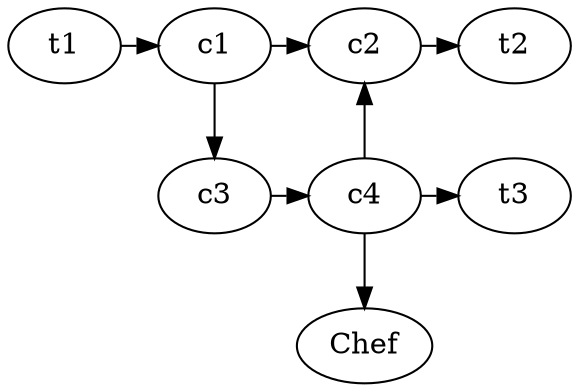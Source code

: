 digraph g {
    t1 -> c1 [tailport=e headport=w];

    c1 -> c2 [tailport=e headport=w];
    c2 -> t2 [tailport=e headport=w]

    c1 -> c3 [tailport=s headport=n];
    c3 -> c4 [tailport=e headport=w];
    c4 -> c2 [tailport=n headport=s];
    c4 -> t3 [tailport=e headport=w]

    c4 -> Chef [tailport=s headport=n];

	{ rank=same; t1 c1 c2 t2}
	{ rank=same; c3 c4 t3}
}